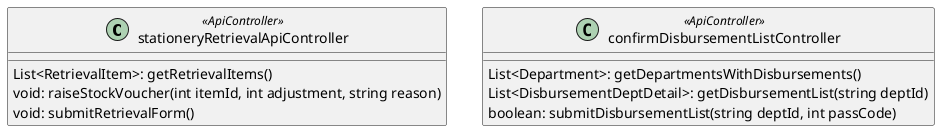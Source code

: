 @startuml
'' Requisition
' Store Clerk and Store Supervisor
class stationeryRetrievalApiController <<ApiController>> {
    ' GET /api/retrievalItems
    List<RetrievalItem>: getRetrievalItems()
    ' POST /api/raiseStockVoucher
    void: raiseStockVoucher(int itemId, int adjustment, string reason)
    ' POST /api/submitRetrievalForm/{storeClerkId}
    void: submitRetrievalForm()
}

' Store Clerk
class confirmDisbursementListController <<ApiController>> {
    ' GET /api/disbursementDepts
    List<Department>: getDepartmentsWithDisbursements()
    ' GET /api/disbursementList/{deptId}
    List<DisbursementDeptDetail>: getDisbursementList(string deptId)
    ' POST /api/submitDisbursementList/{deptId}/{passCode}
    ' If verify passcode fail, return false. 
    ' Post entire form to API
    ' TODO: Data structure need to tie down between Anthony and Benedict
    ' 1: verify password
    ' 2: checking quantity collected
    ' 3: create StockVouchers if qty don't match
    ' [{ itemId: int, qtyCollected: int, reason: string }, ...]
    boolean: submitDisbursementList(string deptId, int passCode)
}
@enduml